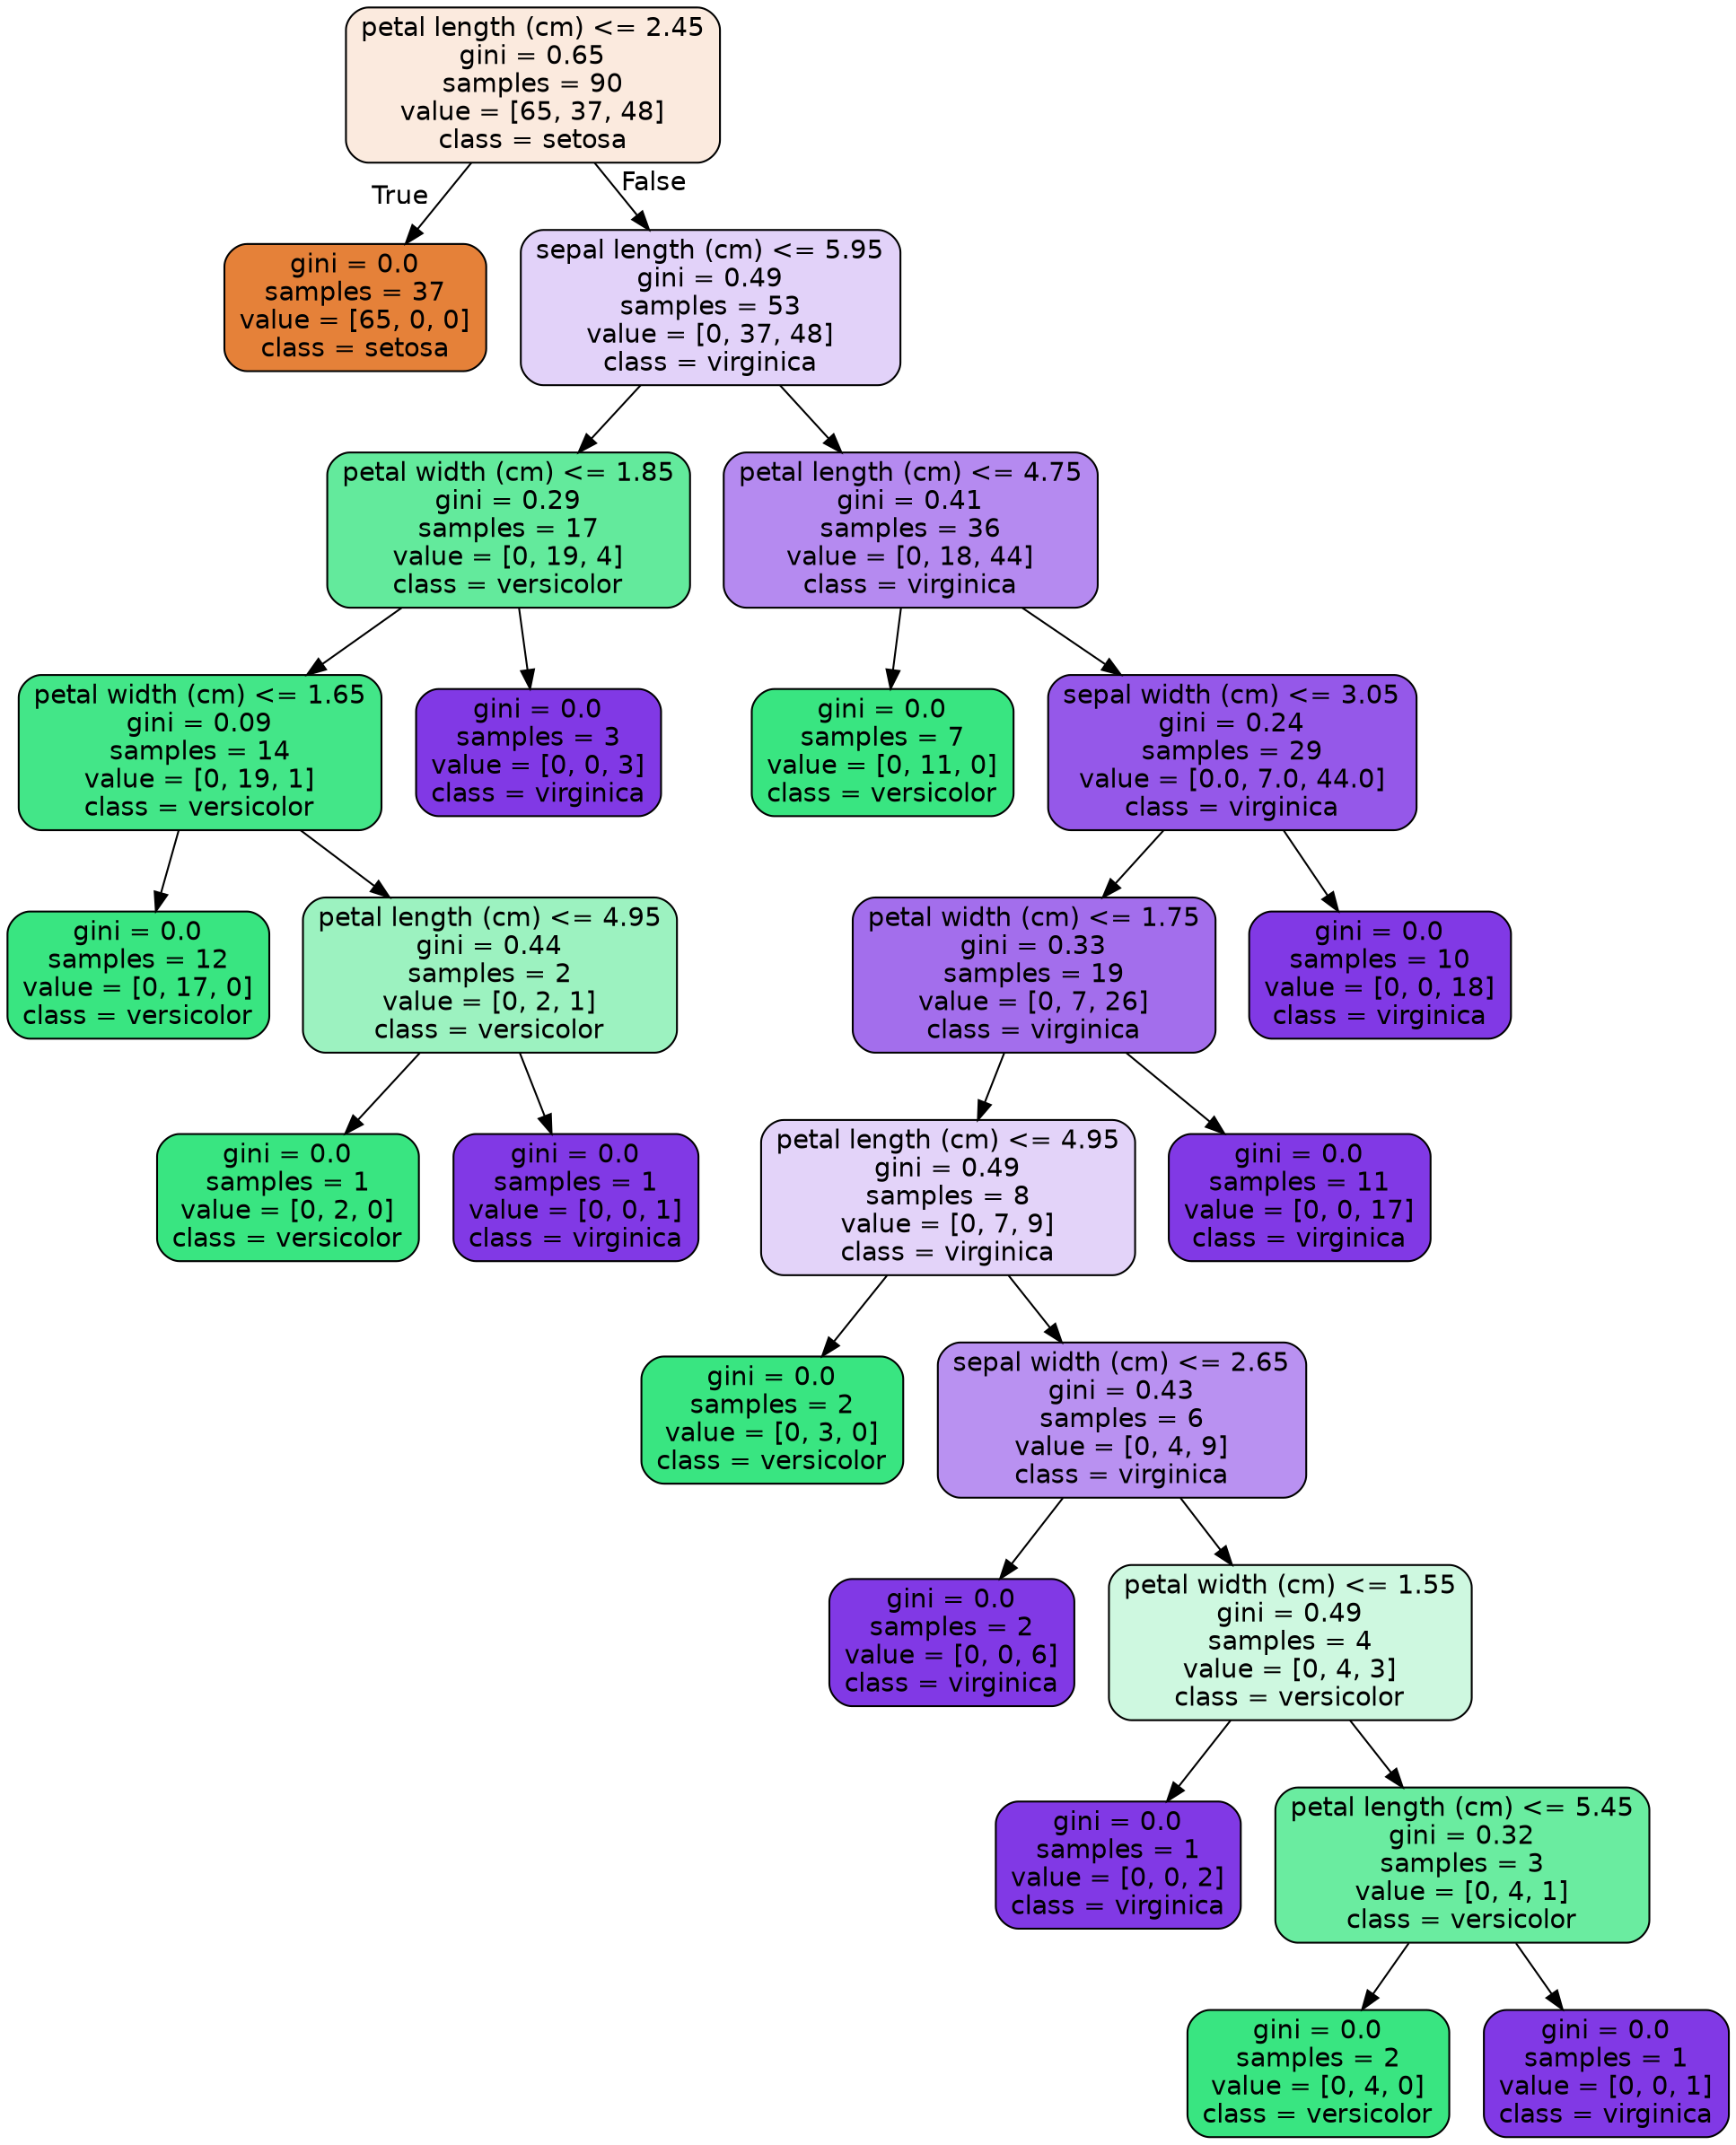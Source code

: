 digraph Tree {
node [shape=box, style="filled, rounded", color="black", fontname="helvetica"] ;
edge [fontname="helvetica"] ;
0 [label="petal length (cm) <= 2.45\ngini = 0.65\nsamples = 90\nvalue = [65, 37, 48]\nclass = setosa", fillcolor="#fbeade"] ;
1 [label="gini = 0.0\nsamples = 37\nvalue = [65, 0, 0]\nclass = setosa", fillcolor="#e58139"] ;
0 -> 1 [labeldistance=2.5, labelangle=45, headlabel="True"] ;
2 [label="sepal length (cm) <= 5.95\ngini = 0.49\nsamples = 53\nvalue = [0, 37, 48]\nclass = virginica", fillcolor="#e2d2f9"] ;
0 -> 2 [labeldistance=2.5, labelangle=-45, headlabel="False"] ;
3 [label="petal width (cm) <= 1.85\ngini = 0.29\nsamples = 17\nvalue = [0, 19, 4]\nclass = versicolor", fillcolor="#63ea9c"] ;
2 -> 3 ;
4 [label="petal width (cm) <= 1.65\ngini = 0.09\nsamples = 14\nvalue = [0, 19, 1]\nclass = versicolor", fillcolor="#43e688"] ;
3 -> 4 ;
5 [label="gini = 0.0\nsamples = 12\nvalue = [0, 17, 0]\nclass = versicolor", fillcolor="#39e581"] ;
4 -> 5 ;
6 [label="petal length (cm) <= 4.95\ngini = 0.44\nsamples = 2\nvalue = [0, 2, 1]\nclass = versicolor", fillcolor="#9cf2c0"] ;
4 -> 6 ;
7 [label="gini = 0.0\nsamples = 1\nvalue = [0, 2, 0]\nclass = versicolor", fillcolor="#39e581"] ;
6 -> 7 ;
8 [label="gini = 0.0\nsamples = 1\nvalue = [0, 0, 1]\nclass = virginica", fillcolor="#8139e5"] ;
6 -> 8 ;
9 [label="gini = 0.0\nsamples = 3\nvalue = [0, 0, 3]\nclass = virginica", fillcolor="#8139e5"] ;
3 -> 9 ;
10 [label="petal length (cm) <= 4.75\ngini = 0.41\nsamples = 36\nvalue = [0, 18, 44]\nclass = virginica", fillcolor="#b58af0"] ;
2 -> 10 ;
11 [label="gini = 0.0\nsamples = 7\nvalue = [0, 11, 0]\nclass = versicolor", fillcolor="#39e581"] ;
10 -> 11 ;
12 [label="sepal width (cm) <= 3.05\ngini = 0.24\nsamples = 29\nvalue = [0.0, 7.0, 44.0]\nclass = virginica", fillcolor="#9558e9"] ;
10 -> 12 ;
13 [label="petal width (cm) <= 1.75\ngini = 0.33\nsamples = 19\nvalue = [0, 7, 26]\nclass = virginica", fillcolor="#a36eec"] ;
12 -> 13 ;
14 [label="petal length (cm) <= 4.95\ngini = 0.49\nsamples = 8\nvalue = [0, 7, 9]\nclass = virginica", fillcolor="#e3d3f9"] ;
13 -> 14 ;
15 [label="gini = 0.0\nsamples = 2\nvalue = [0, 3, 0]\nclass = versicolor", fillcolor="#39e581"] ;
14 -> 15 ;
16 [label="sepal width (cm) <= 2.65\ngini = 0.43\nsamples = 6\nvalue = [0, 4, 9]\nclass = virginica", fillcolor="#b991f1"] ;
14 -> 16 ;
17 [label="gini = 0.0\nsamples = 2\nvalue = [0, 0, 6]\nclass = virginica", fillcolor="#8139e5"] ;
16 -> 17 ;
18 [label="petal width (cm) <= 1.55\ngini = 0.49\nsamples = 4\nvalue = [0, 4, 3]\nclass = versicolor", fillcolor="#cef8e0"] ;
16 -> 18 ;
19 [label="gini = 0.0\nsamples = 1\nvalue = [0, 0, 2]\nclass = virginica", fillcolor="#8139e5"] ;
18 -> 19 ;
20 [label="petal length (cm) <= 5.45\ngini = 0.32\nsamples = 3\nvalue = [0, 4, 1]\nclass = versicolor", fillcolor="#6aeca0"] ;
18 -> 20 ;
21 [label="gini = 0.0\nsamples = 2\nvalue = [0, 4, 0]\nclass = versicolor", fillcolor="#39e581"] ;
20 -> 21 ;
22 [label="gini = 0.0\nsamples = 1\nvalue = [0, 0, 1]\nclass = virginica", fillcolor="#8139e5"] ;
20 -> 22 ;
23 [label="gini = 0.0\nsamples = 11\nvalue = [0, 0, 17]\nclass = virginica", fillcolor="#8139e5"] ;
13 -> 23 ;
24 [label="gini = 0.0\nsamples = 10\nvalue = [0, 0, 18]\nclass = virginica", fillcolor="#8139e5"] ;
12 -> 24 ;
}